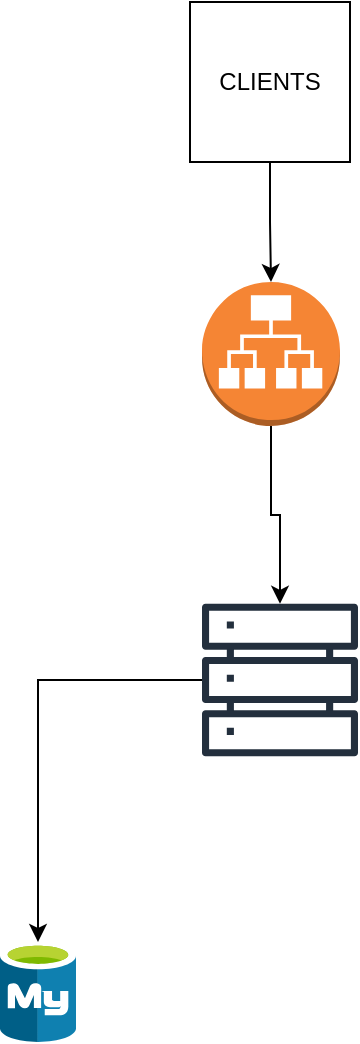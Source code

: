 <mxfile version="24.7.7">
  <diagram name="Page-1" id="6VgZRosnZfVc24hg2JfK">
    <mxGraphModel dx="1050" dy="625" grid="1" gridSize="10" guides="1" tooltips="1" connect="1" arrows="1" fold="1" page="1" pageScale="1" pageWidth="850" pageHeight="1100" math="0" shadow="0">
      <root>
        <mxCell id="0" />
        <mxCell id="1" parent="0" />
        <mxCell id="qEq92O26iCl5FzZW6bfr-1" value="CLIENTS" style="whiteSpace=wrap;html=1;aspect=fixed;" vertex="1" parent="1">
          <mxGeometry x="385" y="20" width="80" height="80" as="geometry" />
        </mxCell>
        <mxCell id="qEq92O26iCl5FzZW6bfr-8" style="edgeStyle=orthogonalEdgeStyle;rounded=0;orthogonalLoop=1;jettySize=auto;html=1;" edge="1" parent="1" source="qEq92O26iCl5FzZW6bfr-3" target="qEq92O26iCl5FzZW6bfr-5">
          <mxGeometry relative="1" as="geometry" />
        </mxCell>
        <mxCell id="qEq92O26iCl5FzZW6bfr-3" value="" style="outlineConnect=0;dashed=0;verticalLabelPosition=bottom;verticalAlign=top;align=center;html=1;shape=mxgraph.aws3.application_load_balancer;fillColor=#F58534;gradientColor=none;" vertex="1" parent="1">
          <mxGeometry x="391" y="160" width="69" height="72" as="geometry" />
        </mxCell>
        <mxCell id="qEq92O26iCl5FzZW6bfr-4" style="edgeStyle=orthogonalEdgeStyle;rounded=0;orthogonalLoop=1;jettySize=auto;html=1;entryX=0.5;entryY=0;entryDx=0;entryDy=0;entryPerimeter=0;" edge="1" parent="1" source="qEq92O26iCl5FzZW6bfr-1" target="qEq92O26iCl5FzZW6bfr-3">
          <mxGeometry relative="1" as="geometry" />
        </mxCell>
        <mxCell id="qEq92O26iCl5FzZW6bfr-7" style="edgeStyle=orthogonalEdgeStyle;rounded=0;orthogonalLoop=1;jettySize=auto;html=1;" edge="1" parent="1" source="qEq92O26iCl5FzZW6bfr-5" target="qEq92O26iCl5FzZW6bfr-6">
          <mxGeometry relative="1" as="geometry" />
        </mxCell>
        <mxCell id="qEq92O26iCl5FzZW6bfr-5" value="" style="sketch=0;outlineConnect=0;fontColor=#232F3E;gradientColor=none;fillColor=#232F3D;strokeColor=none;dashed=0;verticalLabelPosition=bottom;verticalAlign=top;align=center;html=1;fontSize=12;fontStyle=0;aspect=fixed;pointerEvents=1;shape=mxgraph.aws4.servers;" vertex="1" parent="1">
          <mxGeometry x="391" y="320" width="78" height="78" as="geometry" />
        </mxCell>
        <mxCell id="qEq92O26iCl5FzZW6bfr-6" value="" style="image;sketch=0;aspect=fixed;html=1;points=[];align=center;fontSize=12;image=img/lib/mscae/Azure_Database_for_MySQL_servers.svg;" vertex="1" parent="1">
          <mxGeometry x="290" y="490" width="38" height="50" as="geometry" />
        </mxCell>
      </root>
    </mxGraphModel>
  </diagram>
</mxfile>
